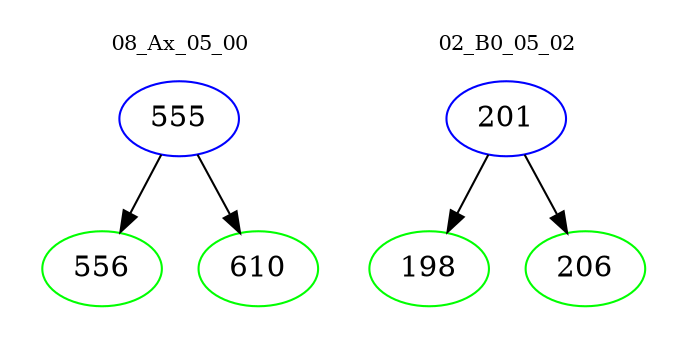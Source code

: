 digraph{
subgraph cluster_0 {
color = white
label = "08_Ax_05_00";
fontsize=10;
T0_555 [label="555", color="blue"]
T0_555 -> T0_556 [color="black"]
T0_556 [label="556", color="green"]
T0_555 -> T0_610 [color="black"]
T0_610 [label="610", color="green"]
}
subgraph cluster_1 {
color = white
label = "02_B0_05_02";
fontsize=10;
T1_201 [label="201", color="blue"]
T1_201 -> T1_198 [color="black"]
T1_198 [label="198", color="green"]
T1_201 -> T1_206 [color="black"]
T1_206 [label="206", color="green"]
}
}
